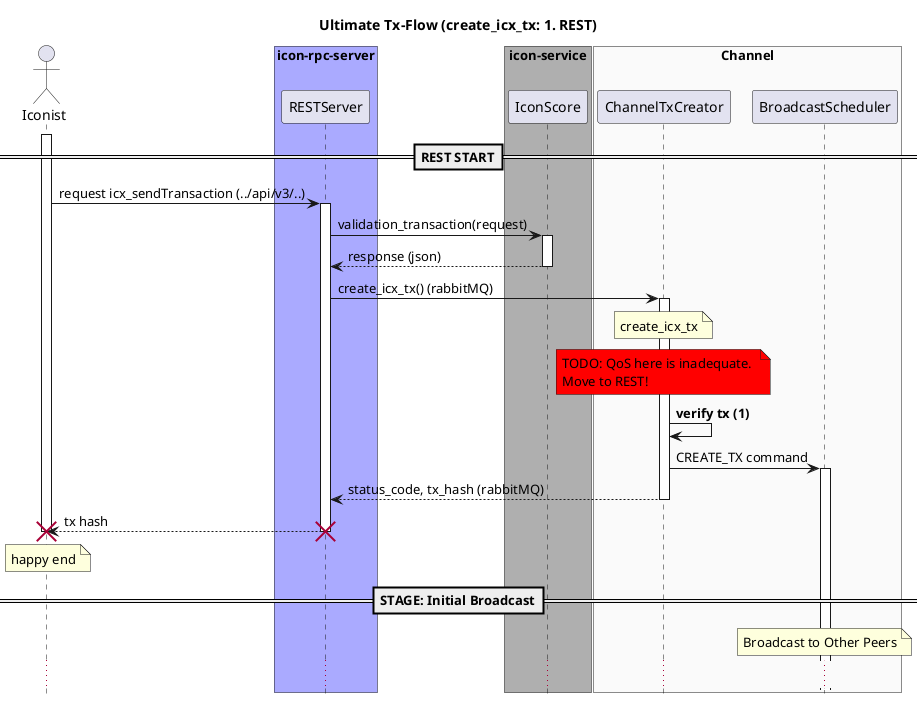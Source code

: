 @startuml
title Ultimate Tx-Flow (create_icx_tx: 1. REST)
hide footbox

actor Iconist as user

box "icon-rpc-server" #AAAAFF
    participant RESTServer as rest
end box

box "icon-service" #AFAFAF
    participant IconScore as score
end box

box "Channel" #FAFAFA
    participant ChannelTxCreator as tx_creator
    participant BroadcastScheduler as broadcaster
end box

activate user

==REST START==
user -> rest: request icx_sendTransaction (../api/v3/..)
activate rest
rest -> score: validation_transaction(request)
activate score
score --> rest: response (json)
deactivate score
rest -> tx_creator: create_icx_tx() (rabbitMQ)

note over tx_creator: create_icx_tx
activate tx_creator
note over tx_creator #red: TODO: QoS here is inadequate. \nMove to REST!
tx_creator -> tx_creator: **verify tx (1)**
tx_creator -> broadcaster: CREATE_TX command
activate broadcaster
tx_creator --> rest: status_code, tx_hash (rabbitMQ)
deactivate tx_creator
user <-- rest: tx hash
note over user: happy end
destroy rest
destroy user

==STAGE: Initial Broadcast==
note over broadcaster: Broadcast to Other Peers
...
@enduml
